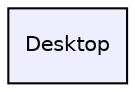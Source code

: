 digraph "C:/Users/Kevin Vo/Desktop" {
  compound=true
  node [ fontsize="10", fontname="Helvetica"];
  edge [ labelfontsize="10", labelfontname="Helvetica"];
  dir_e04ae2849dfa520b4ee2c9f7e9ff15de [shape=box, label="Desktop", style="filled", fillcolor="#eeeeff", pencolor="black", URL="dir_e04ae2849dfa520b4ee2c9f7e9ff15de.html"];
}
